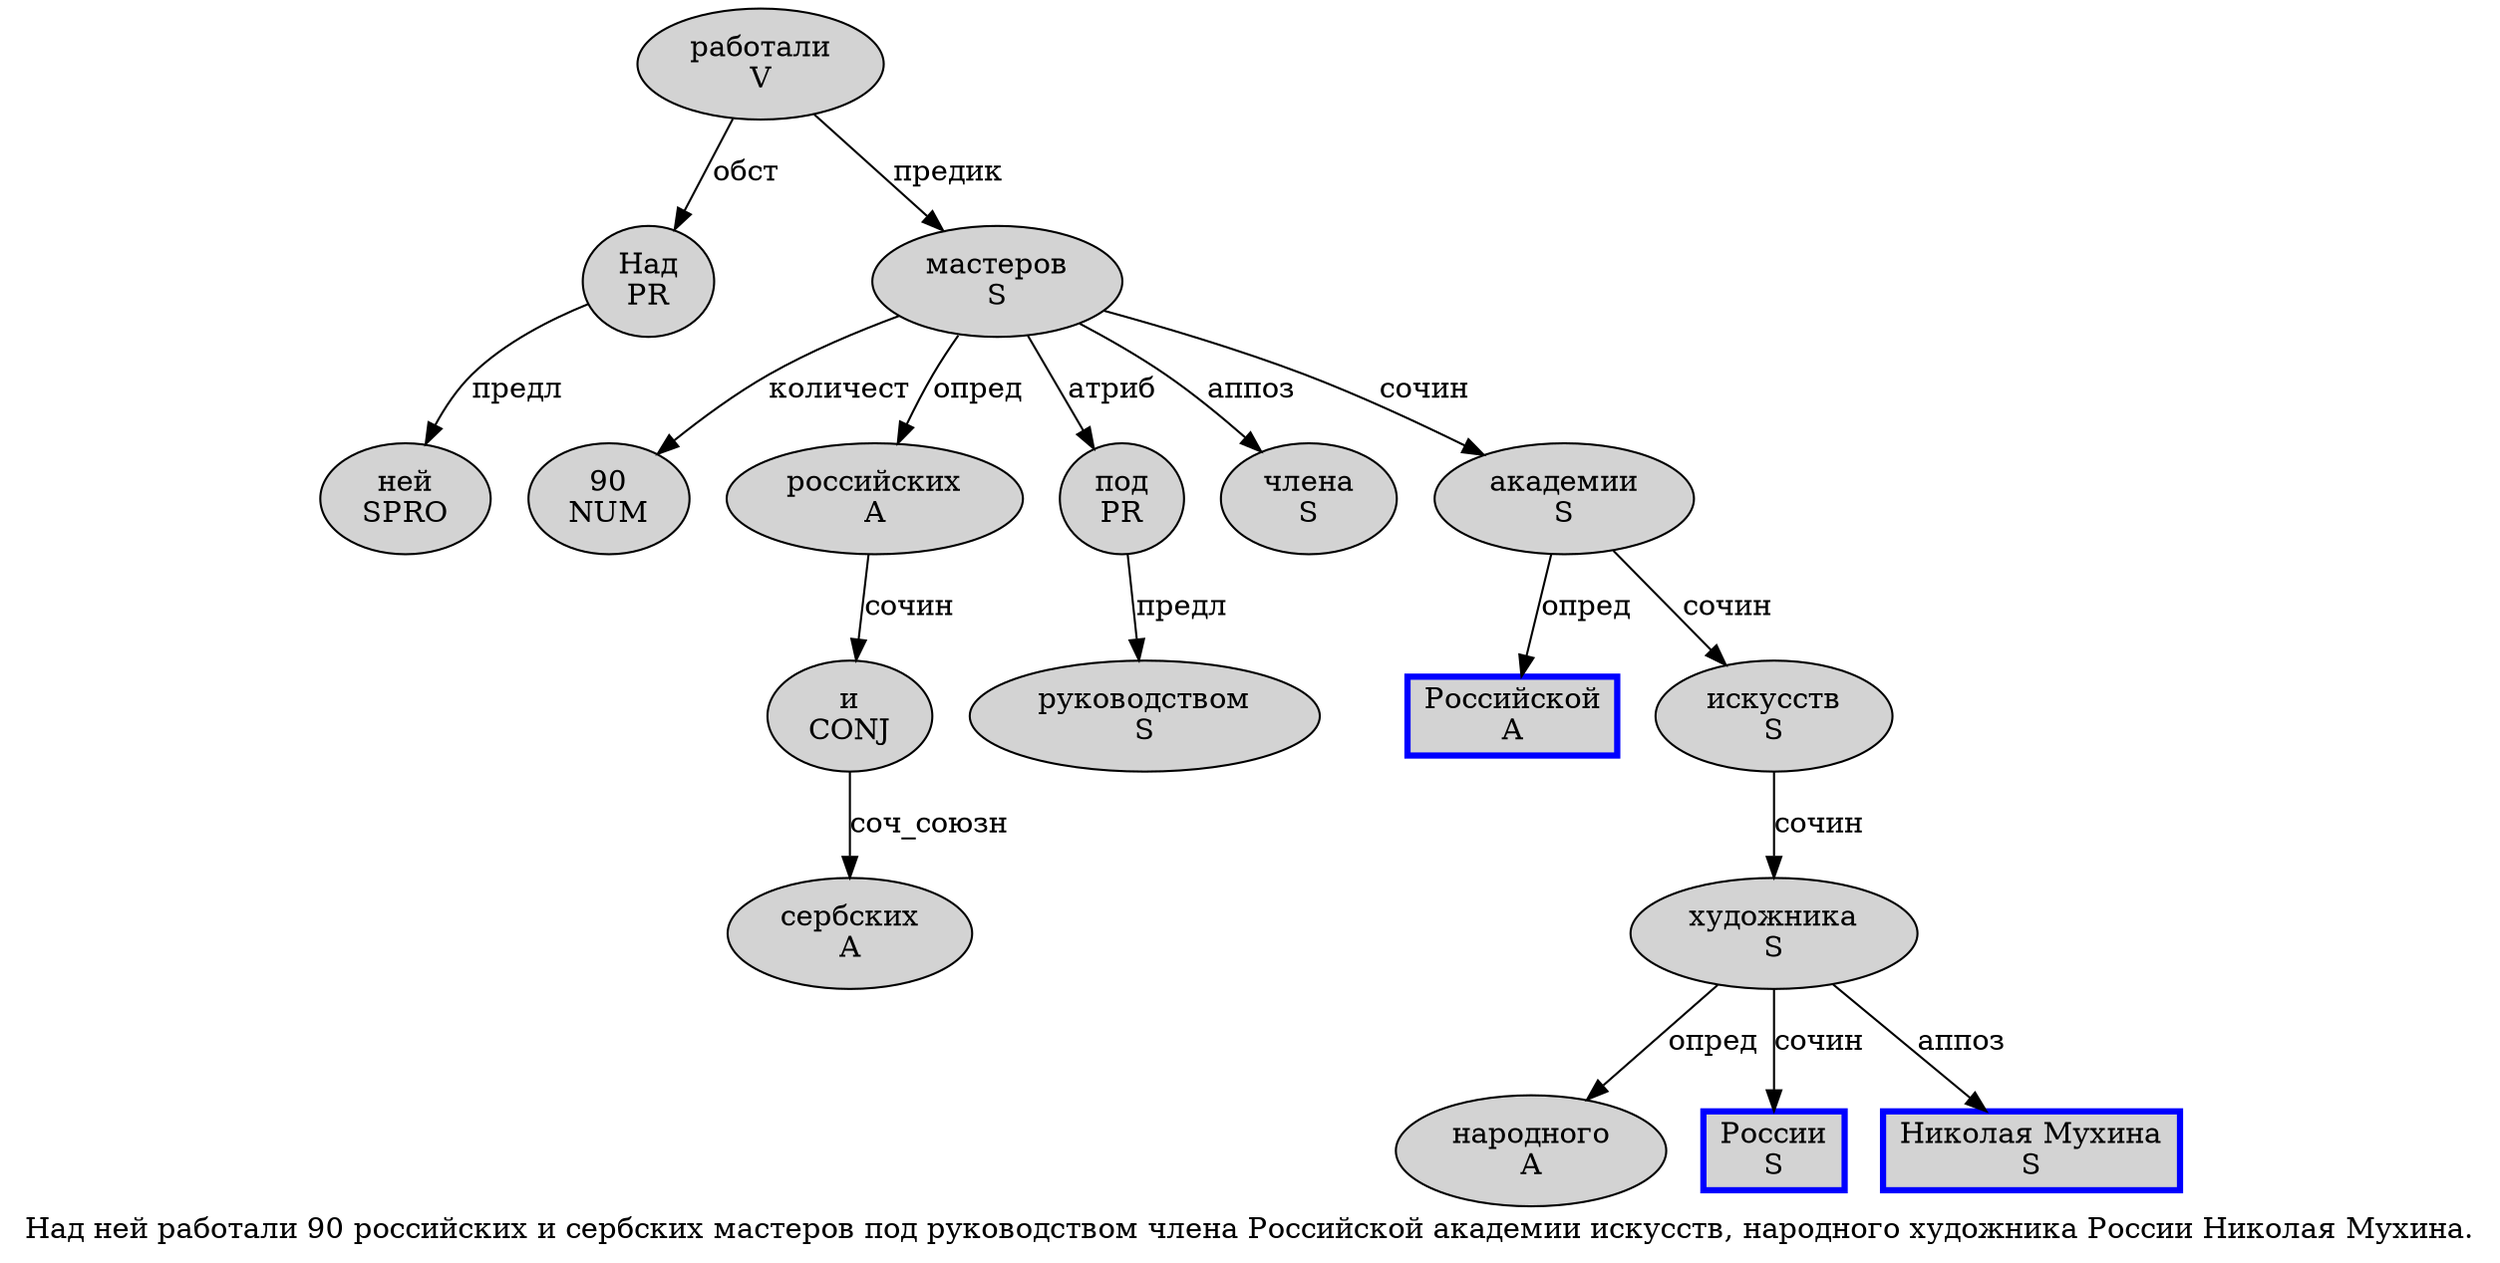 digraph SENTENCE_753 {
	graph [label="Над ней работали 90 российских и сербских мастеров под руководством члена Российской академии искусств, народного художника России Николая Мухина."]
	node [style=filled]
		0 [label="Над
PR" color="" fillcolor=lightgray penwidth=1 shape=ellipse]
		1 [label="ней
SPRO" color="" fillcolor=lightgray penwidth=1 shape=ellipse]
		2 [label="работали
V" color="" fillcolor=lightgray penwidth=1 shape=ellipse]
		3 [label="90
NUM" color="" fillcolor=lightgray penwidth=1 shape=ellipse]
		4 [label="российских
A" color="" fillcolor=lightgray penwidth=1 shape=ellipse]
		5 [label="и
CONJ" color="" fillcolor=lightgray penwidth=1 shape=ellipse]
		6 [label="сербских
A" color="" fillcolor=lightgray penwidth=1 shape=ellipse]
		7 [label="мастеров
S" color="" fillcolor=lightgray penwidth=1 shape=ellipse]
		8 [label="под
PR" color="" fillcolor=lightgray penwidth=1 shape=ellipse]
		9 [label="руководством
S" color="" fillcolor=lightgray penwidth=1 shape=ellipse]
		10 [label="члена
S" color="" fillcolor=lightgray penwidth=1 shape=ellipse]
		11 [label="Российской
A" color=blue fillcolor=lightgray penwidth=3 shape=box]
		12 [label="академии
S" color="" fillcolor=lightgray penwidth=1 shape=ellipse]
		13 [label="искусств
S" color="" fillcolor=lightgray penwidth=1 shape=ellipse]
		15 [label="народного
A" color="" fillcolor=lightgray penwidth=1 shape=ellipse]
		16 [label="художника
S" color="" fillcolor=lightgray penwidth=1 shape=ellipse]
		17 [label="России
S" color=blue fillcolor=lightgray penwidth=3 shape=box]
		18 [label="Николая Мухина
S" color=blue fillcolor=lightgray penwidth=3 shape=box]
			0 -> 1 [label="предл"]
			2 -> 0 [label="обст"]
			2 -> 7 [label="предик"]
			13 -> 16 [label="сочин"]
			8 -> 9 [label="предл"]
			4 -> 5 [label="сочин"]
			16 -> 15 [label="опред"]
			16 -> 17 [label="сочин"]
			16 -> 18 [label="аппоз"]
			5 -> 6 [label="соч_союзн"]
			7 -> 3 [label="количест"]
			7 -> 4 [label="опред"]
			7 -> 8 [label="атриб"]
			7 -> 10 [label="аппоз"]
			7 -> 12 [label="сочин"]
			12 -> 11 [label="опред"]
			12 -> 13 [label="сочин"]
}